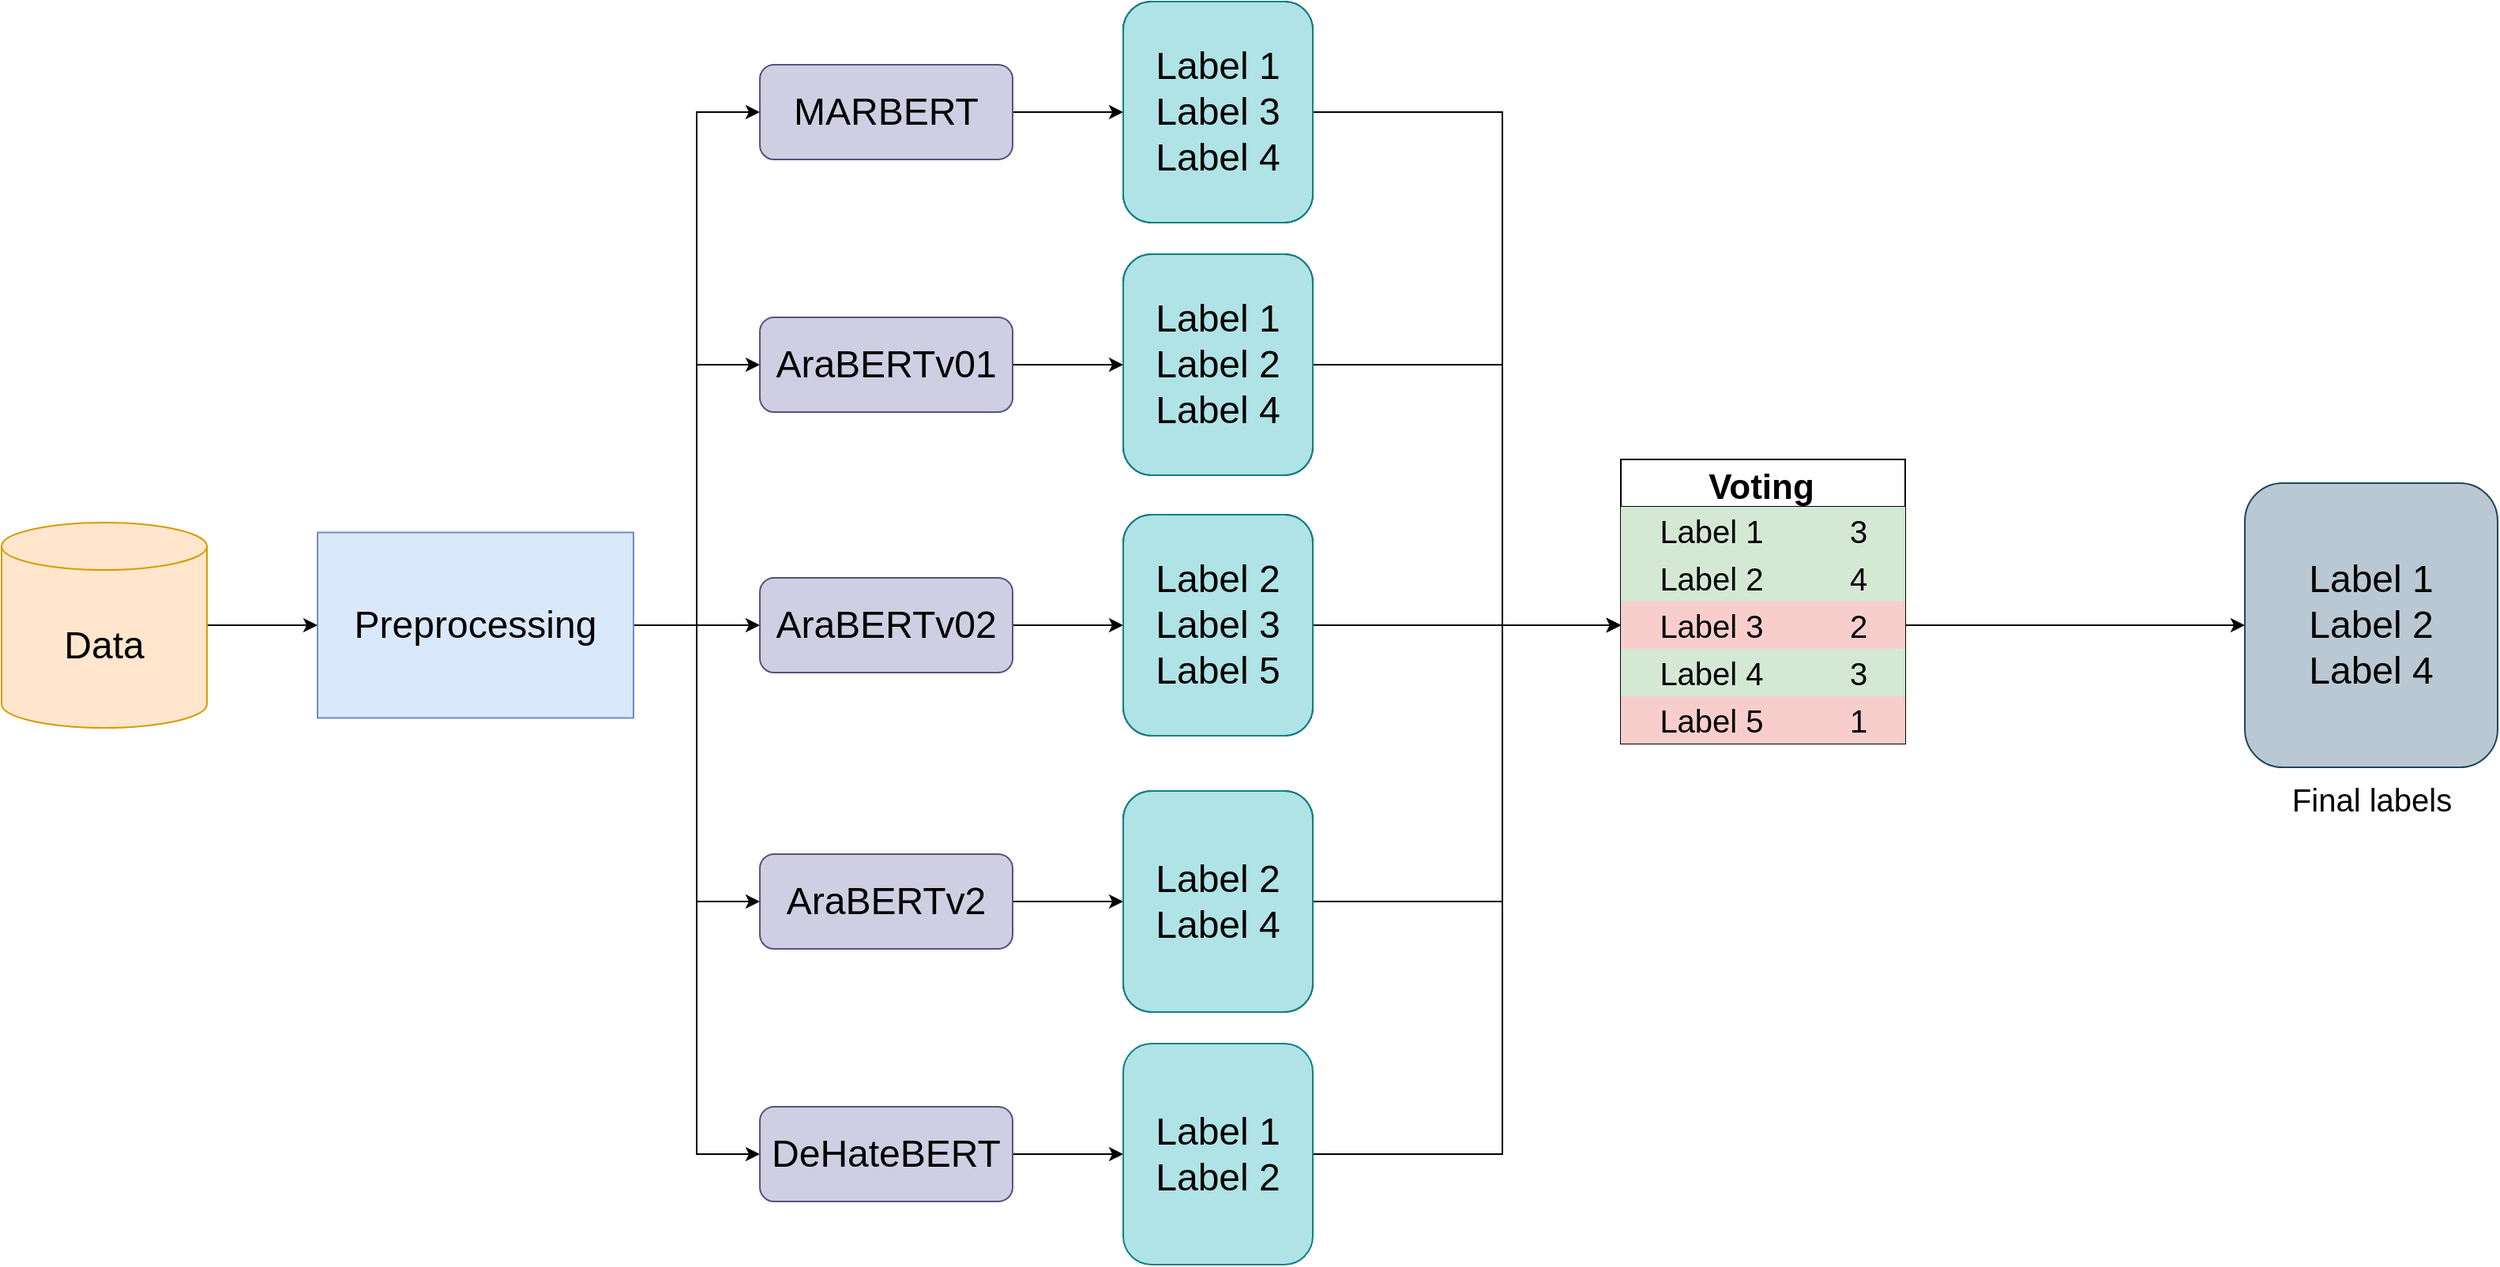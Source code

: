 <mxfile version="20.2.4" type="github">
  <diagram id="ckllU4IoykgUgAu8_NIp" name="Page-1">
    <mxGraphModel dx="1422" dy="1898" grid="1" gridSize="10" guides="1" tooltips="1" connect="1" arrows="1" fold="1" page="1" pageScale="1" pageWidth="850" pageHeight="1100" math="0" shadow="0">
      <root>
        <mxCell id="0" />
        <mxCell id="1" parent="0" />
        <mxCell id="O_Rjf-FEelGoOB3M7ums-5" style="edgeStyle=orthogonalEdgeStyle;rounded=0;orthogonalLoop=1;jettySize=auto;html=1;entryX=0;entryY=0.5;entryDx=0;entryDy=0;fontSize=24;" edge="1" parent="1" source="O_Rjf-FEelGoOB3M7ums-1" target="O_Rjf-FEelGoOB3M7ums-4">
          <mxGeometry relative="1" as="geometry" />
        </mxCell>
        <mxCell id="O_Rjf-FEelGoOB3M7ums-1" value="&lt;font style=&quot;font-size: 24px;&quot;&gt;Data&lt;/font&gt;" style="shape=cylinder3;whiteSpace=wrap;html=1;boundedLbl=1;backgroundOutline=1;size=15;fillColor=#ffe6cc;strokeColor=#d79b00;" vertex="1" parent="1">
          <mxGeometry x="70" y="280" width="130" height="130" as="geometry" />
        </mxCell>
        <mxCell id="O_Rjf-FEelGoOB3M7ums-11" style="edgeStyle=orthogonalEdgeStyle;rounded=0;orthogonalLoop=1;jettySize=auto;html=1;entryX=0;entryY=0.5;entryDx=0;entryDy=0;fontSize=24;" edge="1" parent="1" source="O_Rjf-FEelGoOB3M7ums-4" target="O_Rjf-FEelGoOB3M7ums-8">
          <mxGeometry relative="1" as="geometry">
            <Array as="points">
              <mxPoint x="550" y="345" />
            </Array>
          </mxGeometry>
        </mxCell>
        <mxCell id="O_Rjf-FEelGoOB3M7ums-12" style="edgeStyle=orthogonalEdgeStyle;rounded=0;orthogonalLoop=1;jettySize=auto;html=1;entryX=0;entryY=0.5;entryDx=0;entryDy=0;fontSize=24;" edge="1" parent="1" source="O_Rjf-FEelGoOB3M7ums-4" target="O_Rjf-FEelGoOB3M7ums-7">
          <mxGeometry relative="1" as="geometry">
            <Array as="points">
              <mxPoint x="510" y="345" />
              <mxPoint x="510" y="180" />
            </Array>
          </mxGeometry>
        </mxCell>
        <mxCell id="O_Rjf-FEelGoOB3M7ums-13" style="edgeStyle=orthogonalEdgeStyle;rounded=0;orthogonalLoop=1;jettySize=auto;html=1;entryX=0;entryY=0.5;entryDx=0;entryDy=0;fontSize=24;" edge="1" parent="1" source="O_Rjf-FEelGoOB3M7ums-4" target="O_Rjf-FEelGoOB3M7ums-9">
          <mxGeometry relative="1" as="geometry" />
        </mxCell>
        <mxCell id="O_Rjf-FEelGoOB3M7ums-14" style="edgeStyle=orthogonalEdgeStyle;rounded=0;orthogonalLoop=1;jettySize=auto;html=1;entryX=0;entryY=0.5;entryDx=0;entryDy=0;fontSize=24;" edge="1" parent="1" source="O_Rjf-FEelGoOB3M7ums-4" target="O_Rjf-FEelGoOB3M7ums-10">
          <mxGeometry relative="1" as="geometry" />
        </mxCell>
        <mxCell id="O_Rjf-FEelGoOB3M7ums-15" style="edgeStyle=orthogonalEdgeStyle;rounded=0;orthogonalLoop=1;jettySize=auto;html=1;entryX=0;entryY=0.5;entryDx=0;entryDy=0;fontSize=24;" edge="1" parent="1" source="O_Rjf-FEelGoOB3M7ums-4" target="O_Rjf-FEelGoOB3M7ums-6">
          <mxGeometry relative="1" as="geometry" />
        </mxCell>
        <mxCell id="O_Rjf-FEelGoOB3M7ums-4" value="Preprocessing" style="rounded=0;whiteSpace=wrap;html=1;fontSize=24;fillColor=#dae8fc;strokeColor=#6c8ebf;" vertex="1" parent="1">
          <mxGeometry x="270" y="286.25" width="200" height="117.5" as="geometry" />
        </mxCell>
        <mxCell id="O_Rjf-FEelGoOB3M7ums-20" style="edgeStyle=orthogonalEdgeStyle;rounded=0;orthogonalLoop=1;jettySize=auto;html=1;fontSize=24;" edge="1" parent="1" source="O_Rjf-FEelGoOB3M7ums-6" target="O_Rjf-FEelGoOB3M7ums-21">
          <mxGeometry relative="1" as="geometry">
            <mxPoint x="770" y="20" as="targetPoint" />
          </mxGeometry>
        </mxCell>
        <mxCell id="O_Rjf-FEelGoOB3M7ums-6" value="MARBERT" style="rounded=1;whiteSpace=wrap;html=1;fontSize=24;fillColor=#d0cee2;strokeColor=#56517e;" vertex="1" parent="1">
          <mxGeometry x="550" y="-10" width="160" height="60" as="geometry" />
        </mxCell>
        <mxCell id="O_Rjf-FEelGoOB3M7ums-29" style="edgeStyle=orthogonalEdgeStyle;rounded=0;orthogonalLoop=1;jettySize=auto;html=1;entryX=0;entryY=0.5;entryDx=0;entryDy=0;fontSize=24;" edge="1" parent="1" source="O_Rjf-FEelGoOB3M7ums-7" target="O_Rjf-FEelGoOB3M7ums-22">
          <mxGeometry relative="1" as="geometry" />
        </mxCell>
        <mxCell id="O_Rjf-FEelGoOB3M7ums-7" value="AraBERTv01" style="rounded=1;whiteSpace=wrap;html=1;fontSize=24;fillColor=#d0cee2;strokeColor=#56517e;" vertex="1" parent="1">
          <mxGeometry x="550" y="150" width="160" height="60" as="geometry" />
        </mxCell>
        <mxCell id="O_Rjf-FEelGoOB3M7ums-28" style="edgeStyle=orthogonalEdgeStyle;rounded=0;orthogonalLoop=1;jettySize=auto;html=1;entryX=0;entryY=0.5;entryDx=0;entryDy=0;fontSize=24;" edge="1" parent="1" source="O_Rjf-FEelGoOB3M7ums-8" target="O_Rjf-FEelGoOB3M7ums-23">
          <mxGeometry relative="1" as="geometry" />
        </mxCell>
        <mxCell id="O_Rjf-FEelGoOB3M7ums-8" value="AraBERTv02" style="rounded=1;whiteSpace=wrap;html=1;fontSize=24;fillColor=#d0cee2;strokeColor=#56517e;" vertex="1" parent="1">
          <mxGeometry x="550" y="315" width="160" height="60" as="geometry" />
        </mxCell>
        <mxCell id="O_Rjf-FEelGoOB3M7ums-27" style="edgeStyle=orthogonalEdgeStyle;rounded=0;orthogonalLoop=1;jettySize=auto;html=1;entryX=0;entryY=0.5;entryDx=0;entryDy=0;fontSize=24;" edge="1" parent="1" source="O_Rjf-FEelGoOB3M7ums-9" target="O_Rjf-FEelGoOB3M7ums-24">
          <mxGeometry relative="1" as="geometry" />
        </mxCell>
        <mxCell id="O_Rjf-FEelGoOB3M7ums-9" value="AraBERTv2" style="rounded=1;whiteSpace=wrap;html=1;fontSize=24;fillColor=#d0cee2;strokeColor=#56517e;" vertex="1" parent="1">
          <mxGeometry x="550" y="490" width="160" height="60" as="geometry" />
        </mxCell>
        <mxCell id="O_Rjf-FEelGoOB3M7ums-26" style="edgeStyle=orthogonalEdgeStyle;rounded=0;orthogonalLoop=1;jettySize=auto;html=1;entryX=0;entryY=0.5;entryDx=0;entryDy=0;fontSize=24;" edge="1" parent="1" source="O_Rjf-FEelGoOB3M7ums-10" target="O_Rjf-FEelGoOB3M7ums-25">
          <mxGeometry relative="1" as="geometry" />
        </mxCell>
        <mxCell id="O_Rjf-FEelGoOB3M7ums-10" value="DeHateBERT" style="rounded=1;whiteSpace=wrap;html=1;fontSize=24;fillColor=#d0cee2;strokeColor=#56517e;" vertex="1" parent="1">
          <mxGeometry x="550" y="650" width="160" height="60" as="geometry" />
        </mxCell>
        <mxCell id="O_Rjf-FEelGoOB3M7ums-97" style="edgeStyle=orthogonalEdgeStyle;rounded=0;orthogonalLoop=1;jettySize=auto;html=1;entryX=0;entryY=0.5;entryDx=0;entryDy=0;fontSize=20;" edge="1" parent="1" source="O_Rjf-FEelGoOB3M7ums-21" target="O_Rjf-FEelGoOB3M7ums-70">
          <mxGeometry relative="1" as="geometry">
            <Array as="points">
              <mxPoint x="1020" y="20" />
              <mxPoint x="1020" y="345" />
            </Array>
          </mxGeometry>
        </mxCell>
        <mxCell id="O_Rjf-FEelGoOB3M7ums-21" value="Label 1&lt;br&gt;Label 3&lt;br&gt;Label 4" style="rounded=1;whiteSpace=wrap;html=1;fontSize=24;" vertex="1" parent="1">
          <mxGeometry x="780" y="-50" width="120" height="140" as="geometry" />
        </mxCell>
        <mxCell id="O_Rjf-FEelGoOB3M7ums-98" style="edgeStyle=orthogonalEdgeStyle;rounded=0;orthogonalLoop=1;jettySize=auto;html=1;entryX=0;entryY=0.5;entryDx=0;entryDy=0;fontSize=20;" edge="1" parent="1" source="O_Rjf-FEelGoOB3M7ums-22" target="O_Rjf-FEelGoOB3M7ums-70">
          <mxGeometry relative="1" as="geometry">
            <Array as="points">
              <mxPoint x="1020" y="180" />
              <mxPoint x="1020" y="345" />
            </Array>
          </mxGeometry>
        </mxCell>
        <mxCell id="O_Rjf-FEelGoOB3M7ums-22" value="Label 1&lt;br&gt;Label 2&lt;br&gt;Label 4" style="rounded=1;whiteSpace=wrap;html=1;fontSize=24;" vertex="1" parent="1">
          <mxGeometry x="780" y="110" width="120" height="140" as="geometry" />
        </mxCell>
        <mxCell id="O_Rjf-FEelGoOB3M7ums-100" style="edgeStyle=orthogonalEdgeStyle;rounded=0;orthogonalLoop=1;jettySize=auto;html=1;fontSize=20;entryX=0;entryY=0.5;entryDx=0;entryDy=0;" edge="1" parent="1" source="O_Rjf-FEelGoOB3M7ums-23" target="O_Rjf-FEelGoOB3M7ums-70">
          <mxGeometry relative="1" as="geometry">
            <mxPoint x="1040" y="410" as="targetPoint" />
          </mxGeometry>
        </mxCell>
        <mxCell id="O_Rjf-FEelGoOB3M7ums-23" value="Label 2&lt;br&gt;Label 3&lt;br&gt;Label 5" style="rounded=1;whiteSpace=wrap;html=1;fontSize=24;" vertex="1" parent="1">
          <mxGeometry x="780" y="275" width="120" height="140" as="geometry" />
        </mxCell>
        <mxCell id="O_Rjf-FEelGoOB3M7ums-101" style="edgeStyle=orthogonalEdgeStyle;rounded=0;orthogonalLoop=1;jettySize=auto;html=1;fontSize=20;entryX=0;entryY=0.5;entryDx=0;entryDy=0;" edge="1" parent="1" source="O_Rjf-FEelGoOB3M7ums-24" target="O_Rjf-FEelGoOB3M7ums-70">
          <mxGeometry relative="1" as="geometry">
            <mxPoint x="990" y="400" as="targetPoint" />
            <Array as="points">
              <mxPoint x="1020" y="520" />
              <mxPoint x="1020" y="345" />
            </Array>
          </mxGeometry>
        </mxCell>
        <mxCell id="O_Rjf-FEelGoOB3M7ums-24" value="Label 2&lt;br&gt;Label 4" style="rounded=1;whiteSpace=wrap;html=1;fontSize=24;" vertex="1" parent="1">
          <mxGeometry x="780" y="450" width="120" height="140" as="geometry" />
        </mxCell>
        <mxCell id="O_Rjf-FEelGoOB3M7ums-102" style="edgeStyle=orthogonalEdgeStyle;rounded=0;orthogonalLoop=1;jettySize=auto;html=1;fontSize=20;entryX=0;entryY=0.5;entryDx=0;entryDy=0;" edge="1" parent="1" source="O_Rjf-FEelGoOB3M7ums-25" target="O_Rjf-FEelGoOB3M7ums-70">
          <mxGeometry relative="1" as="geometry">
            <mxPoint x="1050" y="400" as="targetPoint" />
            <Array as="points">
              <mxPoint x="1020" y="680" />
              <mxPoint x="1020" y="345" />
            </Array>
          </mxGeometry>
        </mxCell>
        <mxCell id="O_Rjf-FEelGoOB3M7ums-25" value="Label 1&lt;br&gt;Label 2" style="rounded=1;whiteSpace=wrap;html=1;fontSize=24;fillColor=#b0e3e6;strokeColor=#0e8088;" vertex="1" parent="1">
          <mxGeometry x="780" y="610" width="120" height="140" as="geometry" />
        </mxCell>
        <mxCell id="O_Rjf-FEelGoOB3M7ums-36" style="edgeStyle=orthogonalEdgeStyle;rounded=0;orthogonalLoop=1;jettySize=auto;html=1;fontSize=24;entryX=0;entryY=0.5;entryDx=0;entryDy=0;exitX=1;exitY=0.5;exitDx=0;exitDy=0;" edge="1" parent="1" source="O_Rjf-FEelGoOB3M7ums-70" target="O_Rjf-FEelGoOB3M7ums-37">
          <mxGeometry relative="1" as="geometry">
            <mxPoint x="1300" y="345" as="targetPoint" />
            <mxPoint x="1400" y="345" as="sourcePoint" />
          </mxGeometry>
        </mxCell>
        <mxCell id="O_Rjf-FEelGoOB3M7ums-37" value="Label 1&lt;br&gt;Label 2&lt;br&gt;Label 4" style="rounded=1;whiteSpace=wrap;html=1;fontSize=24;fillColor=#bac8d3;strokeColor=#23445d;" vertex="1" parent="1">
          <mxGeometry x="1490" y="255" width="160" height="180" as="geometry" />
        </mxCell>
        <mxCell id="O_Rjf-FEelGoOB3M7ums-63" value="Voting" style="shape=table;startSize=30;container=1;collapsible=0;childLayout=tableLayout;fixedRows=1;rowLines=0;fontStyle=1;fontSize=22;swimlaneLine=1;spacingTop=0;spacingRight=2;" vertex="1" parent="1">
          <mxGeometry x="1095" y="240" width="180" height="180" as="geometry" />
        </mxCell>
        <mxCell id="O_Rjf-FEelGoOB3M7ums-64" value="" style="shape=tableRow;horizontal=0;startSize=0;swimlaneHead=0;swimlaneBody=0;top=0;left=0;bottom=0;right=0;collapsible=0;dropTarget=0;fillColor=none;points=[[0,0.5],[1,0.5]];portConstraint=eastwest;fontSize=24;" vertex="1" parent="O_Rjf-FEelGoOB3M7ums-63">
          <mxGeometry y="30" width="180" height="30" as="geometry" />
        </mxCell>
        <mxCell id="O_Rjf-FEelGoOB3M7ums-65" value="Label 1" style="shape=partialRectangle;html=1;whiteSpace=wrap;connectable=0;fillColor=#d5e8d4;top=0;left=0;bottom=0;right=0;overflow=hidden;pointerEvents=1;fontSize=20;strokeColor=#82b366;" vertex="1" parent="O_Rjf-FEelGoOB3M7ums-64">
          <mxGeometry width="115" height="30" as="geometry">
            <mxRectangle width="115" height="30" as="alternateBounds" />
          </mxGeometry>
        </mxCell>
        <mxCell id="O_Rjf-FEelGoOB3M7ums-66" value="3" style="shape=partialRectangle;html=1;whiteSpace=wrap;connectable=0;fillColor=#d5e8d4;top=0;left=0;bottom=0;right=0;align=center;spacingLeft=6;overflow=hidden;fontSize=20;strokeColor=#82b366;" vertex="1" parent="O_Rjf-FEelGoOB3M7ums-64">
          <mxGeometry x="115" width="65" height="30" as="geometry">
            <mxRectangle width="65" height="30" as="alternateBounds" />
          </mxGeometry>
        </mxCell>
        <mxCell id="O_Rjf-FEelGoOB3M7ums-67" value="" style="shape=tableRow;horizontal=0;startSize=0;swimlaneHead=0;swimlaneBody=0;top=0;left=0;bottom=0;right=0;collapsible=0;dropTarget=0;fillColor=none;points=[[0,0.5],[1,0.5]];portConstraint=eastwest;fontSize=24;" vertex="1" parent="O_Rjf-FEelGoOB3M7ums-63">
          <mxGeometry y="60" width="180" height="30" as="geometry" />
        </mxCell>
        <mxCell id="O_Rjf-FEelGoOB3M7ums-68" value="Label 2" style="shape=partialRectangle;html=1;whiteSpace=wrap;connectable=0;fillColor=#d5e8d4;top=0;left=0;bottom=0;right=0;overflow=hidden;fontSize=20;strokeColor=#82b366;" vertex="1" parent="O_Rjf-FEelGoOB3M7ums-67">
          <mxGeometry width="115" height="30" as="geometry">
            <mxRectangle width="115" height="30" as="alternateBounds" />
          </mxGeometry>
        </mxCell>
        <mxCell id="O_Rjf-FEelGoOB3M7ums-69" value="4" style="shape=partialRectangle;html=1;whiteSpace=wrap;connectable=0;fillColor=#d5e8d4;top=0;left=0;bottom=0;right=0;align=center;spacingLeft=6;overflow=hidden;fontSize=20;strokeColor=#82b366;" vertex="1" parent="O_Rjf-FEelGoOB3M7ums-67">
          <mxGeometry x="115" width="65" height="30" as="geometry">
            <mxRectangle width="65" height="30" as="alternateBounds" />
          </mxGeometry>
        </mxCell>
        <mxCell id="O_Rjf-FEelGoOB3M7ums-70" value="" style="shape=tableRow;horizontal=0;startSize=0;swimlaneHead=0;swimlaneBody=0;top=0;left=0;bottom=0;right=0;collapsible=0;dropTarget=0;fillColor=none;points=[[0,0.5],[1,0.5]];portConstraint=eastwest;fontSize=24;" vertex="1" parent="O_Rjf-FEelGoOB3M7ums-63">
          <mxGeometry y="90" width="180" height="30" as="geometry" />
        </mxCell>
        <mxCell id="O_Rjf-FEelGoOB3M7ums-71" value="Label 3" style="shape=partialRectangle;html=1;whiteSpace=wrap;connectable=0;fillColor=#f8cecc;top=0;left=0;bottom=0;right=0;overflow=hidden;fontSize=20;strokeColor=#b85450;" vertex="1" parent="O_Rjf-FEelGoOB3M7ums-70">
          <mxGeometry width="115" height="30" as="geometry">
            <mxRectangle width="115" height="30" as="alternateBounds" />
          </mxGeometry>
        </mxCell>
        <mxCell id="O_Rjf-FEelGoOB3M7ums-72" value="2" style="shape=partialRectangle;html=1;whiteSpace=wrap;connectable=0;fillColor=#f8cecc;top=0;left=0;bottom=0;right=0;align=center;spacingLeft=6;overflow=hidden;fontSize=20;strokeColor=#b85450;" vertex="1" parent="O_Rjf-FEelGoOB3M7ums-70">
          <mxGeometry x="115" width="65" height="30" as="geometry">
            <mxRectangle width="65" height="30" as="alternateBounds" />
          </mxGeometry>
        </mxCell>
        <mxCell id="O_Rjf-FEelGoOB3M7ums-88" style="shape=tableRow;horizontal=0;startSize=0;swimlaneHead=0;swimlaneBody=0;top=0;left=0;bottom=0;right=0;collapsible=0;dropTarget=0;fillColor=none;points=[[0,0.5],[1,0.5]];portConstraint=eastwest;fontSize=24;" vertex="1" parent="O_Rjf-FEelGoOB3M7ums-63">
          <mxGeometry y="120" width="180" height="30" as="geometry" />
        </mxCell>
        <mxCell id="O_Rjf-FEelGoOB3M7ums-89" value="Label 4" style="shape=partialRectangle;html=1;whiteSpace=wrap;connectable=0;fillColor=#d5e8d4;top=0;left=0;bottom=0;right=0;overflow=hidden;fontSize=20;strokeColor=#82b366;" vertex="1" parent="O_Rjf-FEelGoOB3M7ums-88">
          <mxGeometry width="115" height="30" as="geometry">
            <mxRectangle width="115" height="30" as="alternateBounds" />
          </mxGeometry>
        </mxCell>
        <mxCell id="O_Rjf-FEelGoOB3M7ums-90" value="3" style="shape=partialRectangle;html=1;whiteSpace=wrap;connectable=0;fillColor=#d5e8d4;top=0;left=0;bottom=0;right=0;align=center;spacingLeft=6;overflow=hidden;fontSize=20;strokeColor=#82b366;" vertex="1" parent="O_Rjf-FEelGoOB3M7ums-88">
          <mxGeometry x="115" width="65" height="30" as="geometry">
            <mxRectangle width="65" height="30" as="alternateBounds" />
          </mxGeometry>
        </mxCell>
        <mxCell id="O_Rjf-FEelGoOB3M7ums-94" style="shape=tableRow;horizontal=0;startSize=0;swimlaneHead=0;swimlaneBody=0;top=0;left=0;bottom=0;right=0;collapsible=0;dropTarget=0;fillColor=none;points=[[0,0.5],[1,0.5]];portConstraint=eastwest;fontSize=24;" vertex="1" parent="O_Rjf-FEelGoOB3M7ums-63">
          <mxGeometry y="150" width="180" height="30" as="geometry" />
        </mxCell>
        <mxCell id="O_Rjf-FEelGoOB3M7ums-95" value="Label 5" style="shape=partialRectangle;html=1;whiteSpace=wrap;connectable=0;fillColor=#f8cecc;top=0;left=0;bottom=0;right=0;overflow=hidden;fontSize=20;strokeColor=#b85450;" vertex="1" parent="O_Rjf-FEelGoOB3M7ums-94">
          <mxGeometry width="115" height="30" as="geometry">
            <mxRectangle width="115" height="30" as="alternateBounds" />
          </mxGeometry>
        </mxCell>
        <mxCell id="O_Rjf-FEelGoOB3M7ums-96" value="1" style="shape=partialRectangle;html=1;whiteSpace=wrap;connectable=0;fillColor=#f8cecc;top=0;left=0;bottom=0;right=0;align=center;spacingLeft=6;overflow=hidden;fontSize=20;strokeColor=#b85450;" vertex="1" parent="O_Rjf-FEelGoOB3M7ums-94">
          <mxGeometry x="115" width="65" height="30" as="geometry">
            <mxRectangle width="65" height="30" as="alternateBounds" />
          </mxGeometry>
        </mxCell>
        <mxCell id="O_Rjf-FEelGoOB3M7ums-103" value="Label 1&lt;br&gt;Label 3&lt;br&gt;Label 4" style="rounded=1;whiteSpace=wrap;html=1;fontSize=24;fillColor=#b0e3e6;strokeColor=#0e8088;" vertex="1" parent="1">
          <mxGeometry x="780" y="-50" width="120" height="140" as="geometry" />
        </mxCell>
        <mxCell id="O_Rjf-FEelGoOB3M7ums-104" value="Label 1&lt;br&gt;Label 2&lt;br&gt;Label 4" style="rounded=1;whiteSpace=wrap;html=1;fontSize=24;fillColor=#b0e3e6;strokeColor=#0e8088;" vertex="1" parent="1">
          <mxGeometry x="780" y="110" width="120" height="140" as="geometry" />
        </mxCell>
        <mxCell id="O_Rjf-FEelGoOB3M7ums-105" value="Label 2&lt;br&gt;Label 3&lt;br&gt;Label 5" style="rounded=1;whiteSpace=wrap;html=1;fontSize=24;fillColor=#b0e3e6;strokeColor=#0e8088;" vertex="1" parent="1">
          <mxGeometry x="780" y="275" width="120" height="140" as="geometry" />
        </mxCell>
        <mxCell id="O_Rjf-FEelGoOB3M7ums-106" value="Label 2&lt;br&gt;Label 4" style="rounded=1;whiteSpace=wrap;html=1;fontSize=24;fillColor=#b0e3e6;strokeColor=#0e8088;" vertex="1" parent="1">
          <mxGeometry x="780" y="450" width="120" height="140" as="geometry" />
        </mxCell>
        <mxCell id="O_Rjf-FEelGoOB3M7ums-107" value="Final labels" style="text;html=1;align=center;verticalAlign=middle;resizable=0;points=[];autosize=1;strokeColor=none;fillColor=none;fontSize=20;" vertex="1" parent="1">
          <mxGeometry x="1510" y="435" width="120" height="40" as="geometry" />
        </mxCell>
      </root>
    </mxGraphModel>
  </diagram>
</mxfile>
